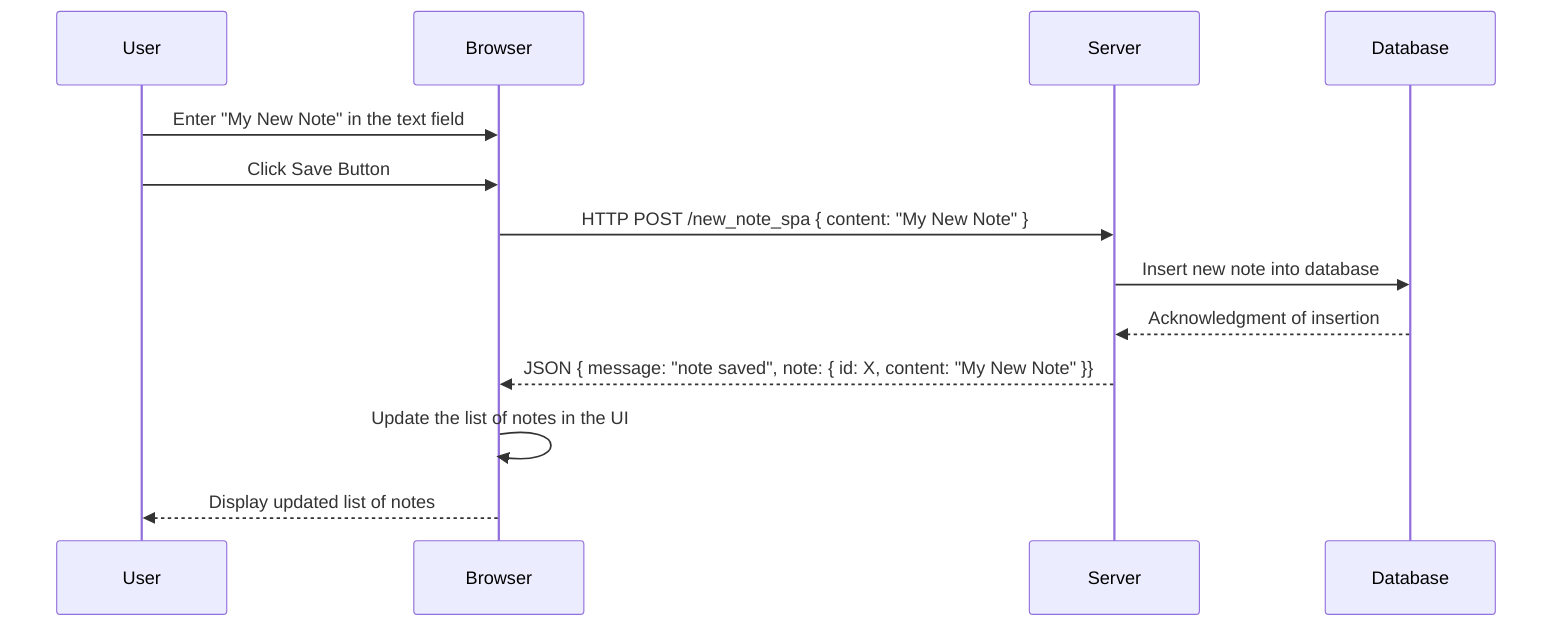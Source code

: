 sequenceDiagram
    participant User
    participant Browser
    participant Server
    participant Database

    User->>Browser: Enter "My New Note" in the text field
    User->>Browser: Click Save Button
    Browser->>Server: HTTP POST /new_note_spa { content: "My New Note" }
    Server->>Database: Insert new note into database
    Database-->>Server: Acknowledgment of insertion
    Server-->>Browser: JSON { message: "note saved", note: { id: X, content: "My New Note" }}
    Browser->>Browser: Update the list of notes in the UI
    Browser-->>User: Display updated list of notes